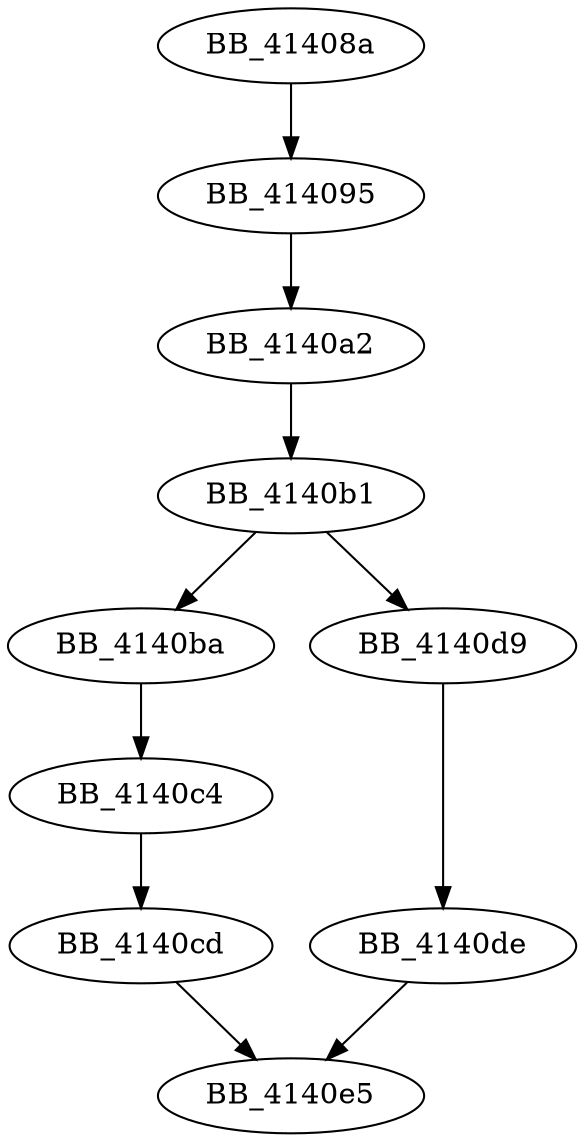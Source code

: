 DiGraph __Getctype{
BB_41408a->BB_414095
BB_414095->BB_4140a2
BB_4140a2->BB_4140b1
BB_4140b1->BB_4140ba
BB_4140b1->BB_4140d9
BB_4140ba->BB_4140c4
BB_4140c4->BB_4140cd
BB_4140cd->BB_4140e5
BB_4140d9->BB_4140de
BB_4140de->BB_4140e5
}
